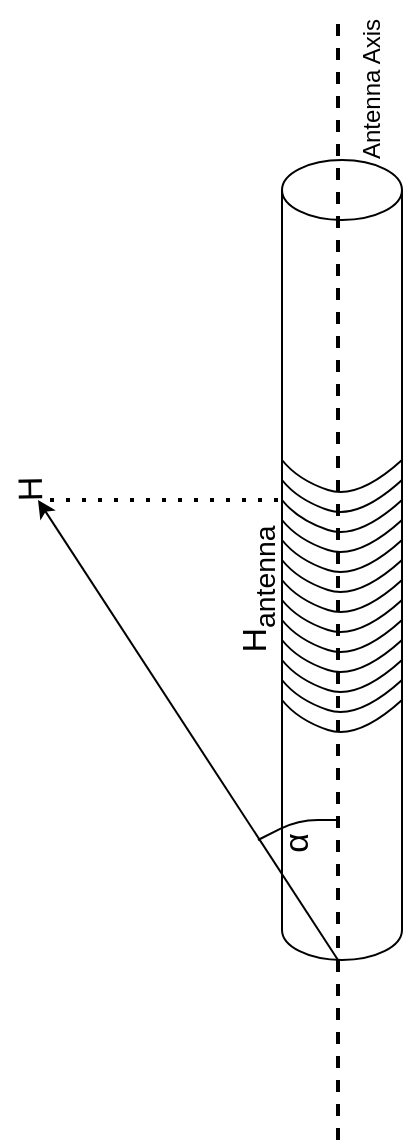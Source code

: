 <mxfile version="21.3.5" type="github">
  <diagram name="Page-1" id="V429nK4QpEvdyViVyVu_">
    <mxGraphModel dx="1242" dy="684" grid="1" gridSize="10" guides="1" tooltips="1" connect="1" arrows="1" fold="1" page="1" pageScale="1" pageWidth="850" pageHeight="1100" math="0" shadow="0">
      <root>
        <mxCell id="0" />
        <mxCell id="1" parent="0" />
        <mxCell id="xFIbFngUG4q3Sgr4X_a_-11" value="" style="shape=cylinder3;whiteSpace=wrap;html=1;boundedLbl=1;backgroundOutline=1;size=15;strokeWidth=1;" vertex="1" parent="1">
          <mxGeometry x="372" y="390" width="60" height="400" as="geometry" />
        </mxCell>
        <mxCell id="xFIbFngUG4q3Sgr4X_a_-30" value="" style="endArrow=none;html=1;rounded=0;strokeWidth=2;dashed=1;" edge="1" parent="1">
          <mxGeometry width="50" height="50" relative="1" as="geometry">
            <mxPoint x="400" y="880" as="sourcePoint" />
            <mxPoint x="400" y="320" as="targetPoint" />
          </mxGeometry>
        </mxCell>
        <mxCell id="xFIbFngUG4q3Sgr4X_a_-12" value="" style="endArrow=none;html=1;exitX=0;exitY=0.5;exitDx=0;exitDy=0;exitPerimeter=0;entryX=1;entryY=0.5;entryDx=0;entryDy=0;entryPerimeter=0;curved=1;" edge="1" parent="1" source="xFIbFngUG4q3Sgr4X_a_-11" target="xFIbFngUG4q3Sgr4X_a_-11">
          <mxGeometry width="50" height="50" relative="1" as="geometry">
            <mxPoint x="360" y="570" as="sourcePoint" />
            <mxPoint x="410" y="520" as="targetPoint" />
            <Array as="points">
              <mxPoint x="380" y="600" />
              <mxPoint x="410" y="610" />
            </Array>
          </mxGeometry>
        </mxCell>
        <mxCell id="xFIbFngUG4q3Sgr4X_a_-18" value="" style="endArrow=none;html=1;exitX=0;exitY=0.5;exitDx=0;exitDy=0;exitPerimeter=0;entryX=1;entryY=0.5;entryDx=0;entryDy=0;entryPerimeter=0;curved=1;" edge="1" parent="1">
          <mxGeometry width="50" height="50" relative="1" as="geometry">
            <mxPoint x="372" y="580" as="sourcePoint" />
            <mxPoint x="432" y="580" as="targetPoint" />
            <Array as="points">
              <mxPoint x="380" y="590" />
              <mxPoint x="410" y="600" />
            </Array>
          </mxGeometry>
        </mxCell>
        <mxCell id="xFIbFngUG4q3Sgr4X_a_-19" value="" style="endArrow=none;html=1;exitX=0;exitY=0.5;exitDx=0;exitDy=0;exitPerimeter=0;entryX=1;entryY=0.5;entryDx=0;entryDy=0;entryPerimeter=0;curved=1;" edge="1" parent="1">
          <mxGeometry width="50" height="50" relative="1" as="geometry">
            <mxPoint x="372" y="600" as="sourcePoint" />
            <mxPoint x="432" y="600" as="targetPoint" />
            <Array as="points">
              <mxPoint x="380" y="610" />
              <mxPoint x="410" y="620" />
            </Array>
          </mxGeometry>
        </mxCell>
        <mxCell id="xFIbFngUG4q3Sgr4X_a_-20" value="" style="endArrow=none;html=1;exitX=0;exitY=0.5;exitDx=0;exitDy=0;exitPerimeter=0;entryX=1;entryY=0.5;entryDx=0;entryDy=0;entryPerimeter=0;curved=1;" edge="1" parent="1">
          <mxGeometry width="50" height="50" relative="1" as="geometry">
            <mxPoint x="372" y="570" as="sourcePoint" />
            <mxPoint x="432" y="570" as="targetPoint" />
            <Array as="points">
              <mxPoint x="380" y="580" />
              <mxPoint x="410" y="590" />
            </Array>
          </mxGeometry>
        </mxCell>
        <mxCell id="xFIbFngUG4q3Sgr4X_a_-21" value="" style="endArrow=none;html=1;exitX=0;exitY=0.5;exitDx=0;exitDy=0;exitPerimeter=0;entryX=1;entryY=0.5;entryDx=0;entryDy=0;entryPerimeter=0;curved=1;" edge="1" parent="1">
          <mxGeometry width="50" height="50" relative="1" as="geometry">
            <mxPoint x="372" y="610" as="sourcePoint" />
            <mxPoint x="432" y="610" as="targetPoint" />
            <Array as="points">
              <mxPoint x="380" y="620" />
              <mxPoint x="410" y="630" />
            </Array>
          </mxGeometry>
        </mxCell>
        <mxCell id="xFIbFngUG4q3Sgr4X_a_-22" value="" style="endArrow=none;html=1;exitX=0;exitY=0.5;exitDx=0;exitDy=0;exitPerimeter=0;entryX=1;entryY=0.5;entryDx=0;entryDy=0;entryPerimeter=0;curved=1;" edge="1" parent="1">
          <mxGeometry width="50" height="50" relative="1" as="geometry">
            <mxPoint x="372" y="620" as="sourcePoint" />
            <mxPoint x="432" y="620" as="targetPoint" />
            <Array as="points">
              <mxPoint x="380" y="630" />
              <mxPoint x="410" y="640" />
            </Array>
          </mxGeometry>
        </mxCell>
        <mxCell id="xFIbFngUG4q3Sgr4X_a_-23" value="" style="endArrow=none;html=1;exitX=0;exitY=0.5;exitDx=0;exitDy=0;exitPerimeter=0;entryX=1;entryY=0.5;entryDx=0;entryDy=0;entryPerimeter=0;curved=1;" edge="1" parent="1">
          <mxGeometry width="50" height="50" relative="1" as="geometry">
            <mxPoint x="372" y="560" as="sourcePoint" />
            <mxPoint x="432" y="560" as="targetPoint" />
            <Array as="points">
              <mxPoint x="380" y="570" />
              <mxPoint x="410" y="580" />
            </Array>
          </mxGeometry>
        </mxCell>
        <mxCell id="xFIbFngUG4q3Sgr4X_a_-24" value="" style="endArrow=none;html=1;exitX=0;exitY=0.5;exitDx=0;exitDy=0;exitPerimeter=0;entryX=1;entryY=0.5;entryDx=0;entryDy=0;entryPerimeter=0;curved=1;" edge="1" parent="1">
          <mxGeometry width="50" height="50" relative="1" as="geometry">
            <mxPoint x="372" y="630" as="sourcePoint" />
            <mxPoint x="432" y="630" as="targetPoint" />
            <Array as="points">
              <mxPoint x="380" y="640" />
              <mxPoint x="410" y="650" />
            </Array>
          </mxGeometry>
        </mxCell>
        <mxCell id="xFIbFngUG4q3Sgr4X_a_-25" value="" style="endArrow=none;html=1;exitX=0;exitY=0.5;exitDx=0;exitDy=0;exitPerimeter=0;entryX=1;entryY=0.5;entryDx=0;entryDy=0;entryPerimeter=0;curved=1;" edge="1" parent="1">
          <mxGeometry width="50" height="50" relative="1" as="geometry">
            <mxPoint x="372" y="640" as="sourcePoint" />
            <mxPoint x="432" y="640" as="targetPoint" />
            <Array as="points">
              <mxPoint x="380" y="650" />
              <mxPoint x="410" y="660" />
            </Array>
          </mxGeometry>
        </mxCell>
        <mxCell id="xFIbFngUG4q3Sgr4X_a_-26" value="" style="endArrow=none;html=1;exitX=0;exitY=0.5;exitDx=0;exitDy=0;exitPerimeter=0;entryX=1;entryY=0.5;entryDx=0;entryDy=0;entryPerimeter=0;curved=1;" edge="1" parent="1">
          <mxGeometry width="50" height="50" relative="1" as="geometry">
            <mxPoint x="372" y="550" as="sourcePoint" />
            <mxPoint x="432" y="550" as="targetPoint" />
            <Array as="points">
              <mxPoint x="380" y="560" />
              <mxPoint x="410" y="570" />
            </Array>
          </mxGeometry>
        </mxCell>
        <mxCell id="xFIbFngUG4q3Sgr4X_a_-27" value="" style="endArrow=none;html=1;exitX=0;exitY=0.5;exitDx=0;exitDy=0;exitPerimeter=0;entryX=1;entryY=0.5;entryDx=0;entryDy=0;entryPerimeter=0;curved=1;" edge="1" parent="1">
          <mxGeometry width="50" height="50" relative="1" as="geometry">
            <mxPoint x="372" y="650" as="sourcePoint" />
            <mxPoint x="432" y="650" as="targetPoint" />
            <Array as="points">
              <mxPoint x="380" y="660" />
              <mxPoint x="410" y="670" />
            </Array>
          </mxGeometry>
        </mxCell>
        <mxCell id="xFIbFngUG4q3Sgr4X_a_-29" value="" style="endArrow=none;html=1;exitX=0;exitY=0.5;exitDx=0;exitDy=0;exitPerimeter=0;entryX=1;entryY=0.5;entryDx=0;entryDy=0;entryPerimeter=0;curved=1;" edge="1" parent="1">
          <mxGeometry width="50" height="50" relative="1" as="geometry">
            <mxPoint x="372" y="660" as="sourcePoint" />
            <mxPoint x="432" y="660" as="targetPoint" />
            <Array as="points">
              <mxPoint x="380" y="670" />
              <mxPoint x="410" y="680" />
            </Array>
          </mxGeometry>
        </mxCell>
        <mxCell id="xFIbFngUG4q3Sgr4X_a_-28" value="" style="endArrow=none;html=1;exitX=0;exitY=0.5;exitDx=0;exitDy=0;exitPerimeter=0;entryX=1;entryY=0.5;entryDx=0;entryDy=0;entryPerimeter=0;curved=1;" edge="1" parent="1">
          <mxGeometry width="50" height="50" relative="1" as="geometry">
            <mxPoint x="372" y="540" as="sourcePoint" />
            <mxPoint x="432" y="540" as="targetPoint" />
            <Array as="points">
              <mxPoint x="380" y="550" />
              <mxPoint x="410" y="560" />
            </Array>
          </mxGeometry>
        </mxCell>
        <mxCell id="xFIbFngUG4q3Sgr4X_a_-31" value="" style="endArrow=classic;html=1;rounded=0;" edge="1" parent="1">
          <mxGeometry width="50" height="50" relative="1" as="geometry">
            <mxPoint x="400" y="790" as="sourcePoint" />
            <mxPoint x="250" y="560" as="targetPoint" />
          </mxGeometry>
        </mxCell>
        <mxCell id="xFIbFngUG4q3Sgr4X_a_-32" value="" style="endArrow=none;dashed=1;html=1;dashPattern=1 3;strokeWidth=2;rounded=0;" edge="1" parent="1">
          <mxGeometry width="50" height="50" relative="1" as="geometry">
            <mxPoint x="370" y="560" as="sourcePoint" />
            <mxPoint x="250" y="560" as="targetPoint" />
          </mxGeometry>
        </mxCell>
        <mxCell id="xFIbFngUG4q3Sgr4X_a_-33" value="" style="endArrow=none;html=1;rounded=1;" edge="1" parent="1">
          <mxGeometry width="50" height="50" relative="1" as="geometry">
            <mxPoint x="360" y="730" as="sourcePoint" />
            <mxPoint x="400" y="720" as="targetPoint" />
            <Array as="points">
              <mxPoint x="380" y="720" />
            </Array>
          </mxGeometry>
        </mxCell>
        <mxCell id="xFIbFngUG4q3Sgr4X_a_-34" value="&lt;font style=&quot;font-size: 17px;&quot;&gt;α&lt;/font&gt;" style="text;html=1;align=center;verticalAlign=middle;resizable=0;points=[];autosize=1;strokeColor=none;fillColor=none;rotation=-90;" vertex="1" parent="1">
          <mxGeometry x="365" y="717" width="30" height="30" as="geometry" />
        </mxCell>
        <mxCell id="xFIbFngUG4q3Sgr4X_a_-35" value="&lt;font style=&quot;font-size: 17px;&quot;&gt;H&lt;/font&gt;" style="text;html=1;align=center;verticalAlign=middle;resizable=0;points=[];autosize=1;strokeColor=none;fillColor=none;rotation=-91;" vertex="1" parent="1">
          <mxGeometry x="227" y="540" width="40" height="30" as="geometry" />
        </mxCell>
        <mxCell id="xFIbFngUG4q3Sgr4X_a_-36" value="&lt;font style=&quot;font-size: 17px;&quot;&gt;H&lt;sub&gt;antenna&lt;/sub&gt;&lt;/font&gt;" style="text;html=1;align=center;verticalAlign=middle;resizable=0;points=[];autosize=1;strokeColor=none;fillColor=none;rotation=-90;" vertex="1" parent="1">
          <mxGeometry x="315" y="585" width="90" height="40" as="geometry" />
        </mxCell>
        <mxCell id="xFIbFngUG4q3Sgr4X_a_-37" value="Antenna Axis" style="text;html=1;align=center;verticalAlign=middle;resizable=0;points=[];autosize=1;strokeColor=none;fillColor=none;rotation=-90;" vertex="1" parent="1">
          <mxGeometry x="372" y="340" width="90" height="30" as="geometry" />
        </mxCell>
      </root>
    </mxGraphModel>
  </diagram>
</mxfile>
